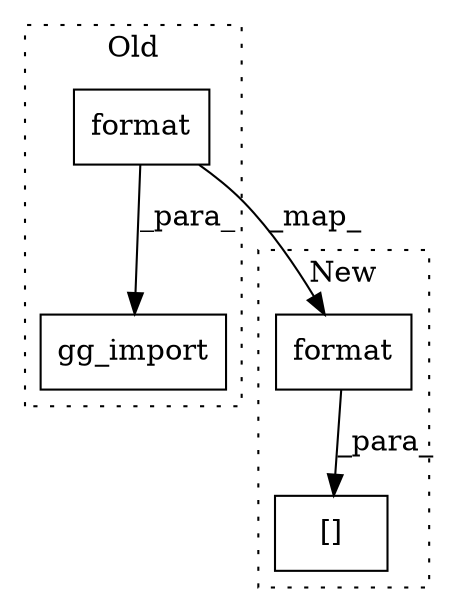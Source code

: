 digraph G {
subgraph cluster0 {
1 [label="gg_import" a="32" s="4070,4116" l="10,1" shape="box"];
4 [label="format" a="32" s="4090,4115" l="7,1" shape="box"];
label = "Old";
style="dotted";
}
subgraph cluster1 {
2 [label="[]" a="2" s="4137,4150" l="9,1" shape="box"];
3 [label="format" a="32" s="4096,4121" l="7,1" shape="box"];
label = "New";
style="dotted";
}
3 -> 2 [label="_para_"];
4 -> 1 [label="_para_"];
4 -> 3 [label="_map_"];
}